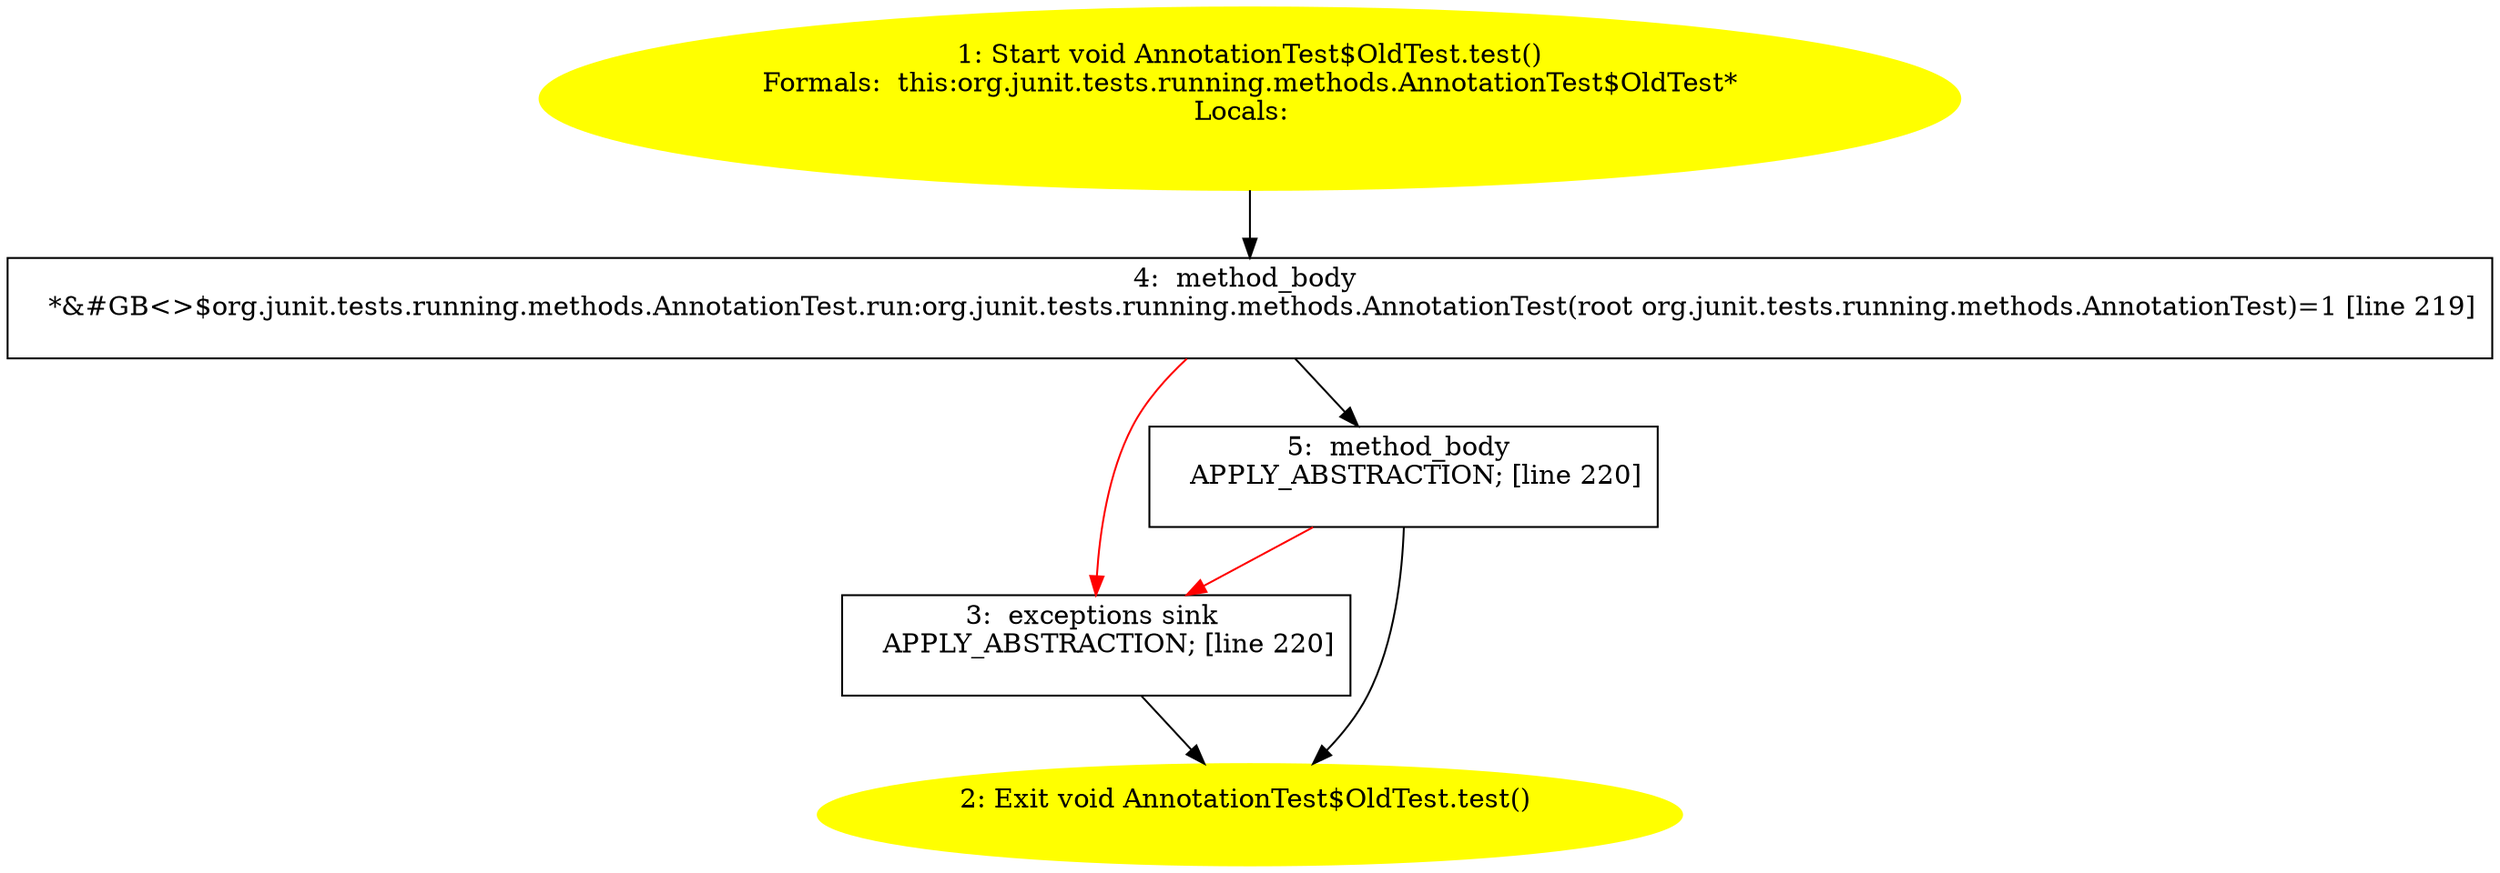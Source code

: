 /* @generated */
digraph cfg {
"org.junit.tests.running.methods.AnnotationTest$OldTest.test():void.856f9f4d97b468e3fdbc07379702a64c_1" [label="1: Start void AnnotationTest$OldTest.test()\nFormals:  this:org.junit.tests.running.methods.AnnotationTest$OldTest*\nLocals:  \n  " color=yellow style=filled]
	

	 "org.junit.tests.running.methods.AnnotationTest$OldTest.test():void.856f9f4d97b468e3fdbc07379702a64c_1" -> "org.junit.tests.running.methods.AnnotationTest$OldTest.test():void.856f9f4d97b468e3fdbc07379702a64c_4" ;
"org.junit.tests.running.methods.AnnotationTest$OldTest.test():void.856f9f4d97b468e3fdbc07379702a64c_2" [label="2: Exit void AnnotationTest$OldTest.test() \n  " color=yellow style=filled]
	

"org.junit.tests.running.methods.AnnotationTest$OldTest.test():void.856f9f4d97b468e3fdbc07379702a64c_3" [label="3:  exceptions sink \n   APPLY_ABSTRACTION; [line 220]\n " shape="box"]
	

	 "org.junit.tests.running.methods.AnnotationTest$OldTest.test():void.856f9f4d97b468e3fdbc07379702a64c_3" -> "org.junit.tests.running.methods.AnnotationTest$OldTest.test():void.856f9f4d97b468e3fdbc07379702a64c_2" ;
"org.junit.tests.running.methods.AnnotationTest$OldTest.test():void.856f9f4d97b468e3fdbc07379702a64c_4" [label="4:  method_body \n   *&#GB<>$org.junit.tests.running.methods.AnnotationTest.run:org.junit.tests.running.methods.AnnotationTest(root org.junit.tests.running.methods.AnnotationTest)=1 [line 219]\n " shape="box"]
	

	 "org.junit.tests.running.methods.AnnotationTest$OldTest.test():void.856f9f4d97b468e3fdbc07379702a64c_4" -> "org.junit.tests.running.methods.AnnotationTest$OldTest.test():void.856f9f4d97b468e3fdbc07379702a64c_5" ;
	 "org.junit.tests.running.methods.AnnotationTest$OldTest.test():void.856f9f4d97b468e3fdbc07379702a64c_4" -> "org.junit.tests.running.methods.AnnotationTest$OldTest.test():void.856f9f4d97b468e3fdbc07379702a64c_3" [color="red" ];
"org.junit.tests.running.methods.AnnotationTest$OldTest.test():void.856f9f4d97b468e3fdbc07379702a64c_5" [label="5:  method_body \n   APPLY_ABSTRACTION; [line 220]\n " shape="box"]
	

	 "org.junit.tests.running.methods.AnnotationTest$OldTest.test():void.856f9f4d97b468e3fdbc07379702a64c_5" -> "org.junit.tests.running.methods.AnnotationTest$OldTest.test():void.856f9f4d97b468e3fdbc07379702a64c_2" ;
	 "org.junit.tests.running.methods.AnnotationTest$OldTest.test():void.856f9f4d97b468e3fdbc07379702a64c_5" -> "org.junit.tests.running.methods.AnnotationTest$OldTest.test():void.856f9f4d97b468e3fdbc07379702a64c_3" [color="red" ];
}
